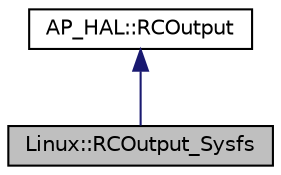 digraph "Linux::RCOutput_Sysfs"
{
 // INTERACTIVE_SVG=YES
  edge [fontname="Helvetica",fontsize="10",labelfontname="Helvetica",labelfontsize="10"];
  node [fontname="Helvetica",fontsize="10",shape=record];
  Node1 [label="Linux::RCOutput_Sysfs",height=0.2,width=0.4,color="black", fillcolor="grey75", style="filled", fontcolor="black"];
  Node2 -> Node1 [dir="back",color="midnightblue",fontsize="10",style="solid",fontname="Helvetica"];
  Node2 [label="AP_HAL::RCOutput",height=0.2,width=0.4,color="black", fillcolor="white", style="filled",URL="$classAP__HAL_1_1RCOutput.html"];
}
